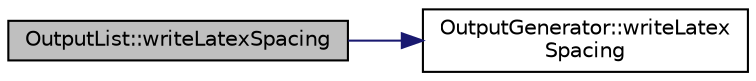 digraph "OutputList::writeLatexSpacing"
{
 // LATEX_PDF_SIZE
  edge [fontname="Helvetica",fontsize="10",labelfontname="Helvetica",labelfontsize="10"];
  node [fontname="Helvetica",fontsize="10",shape=record];
  rankdir="LR";
  Node1 [label="OutputList::writeLatexSpacing",height=0.2,width=0.4,color="black", fillcolor="grey75", style="filled", fontcolor="black",tooltip=" "];
  Node1 -> Node2 [color="midnightblue",fontsize="10",style="solid",fontname="Helvetica"];
  Node2 [label="OutputGenerator::writeLatex\lSpacing",height=0.2,width=0.4,color="black", fillcolor="white", style="filled",URL="$classOutputGenerator.html#afcb9acfea2d7a6f0a340287632aea4e8",tooltip=" "];
}
